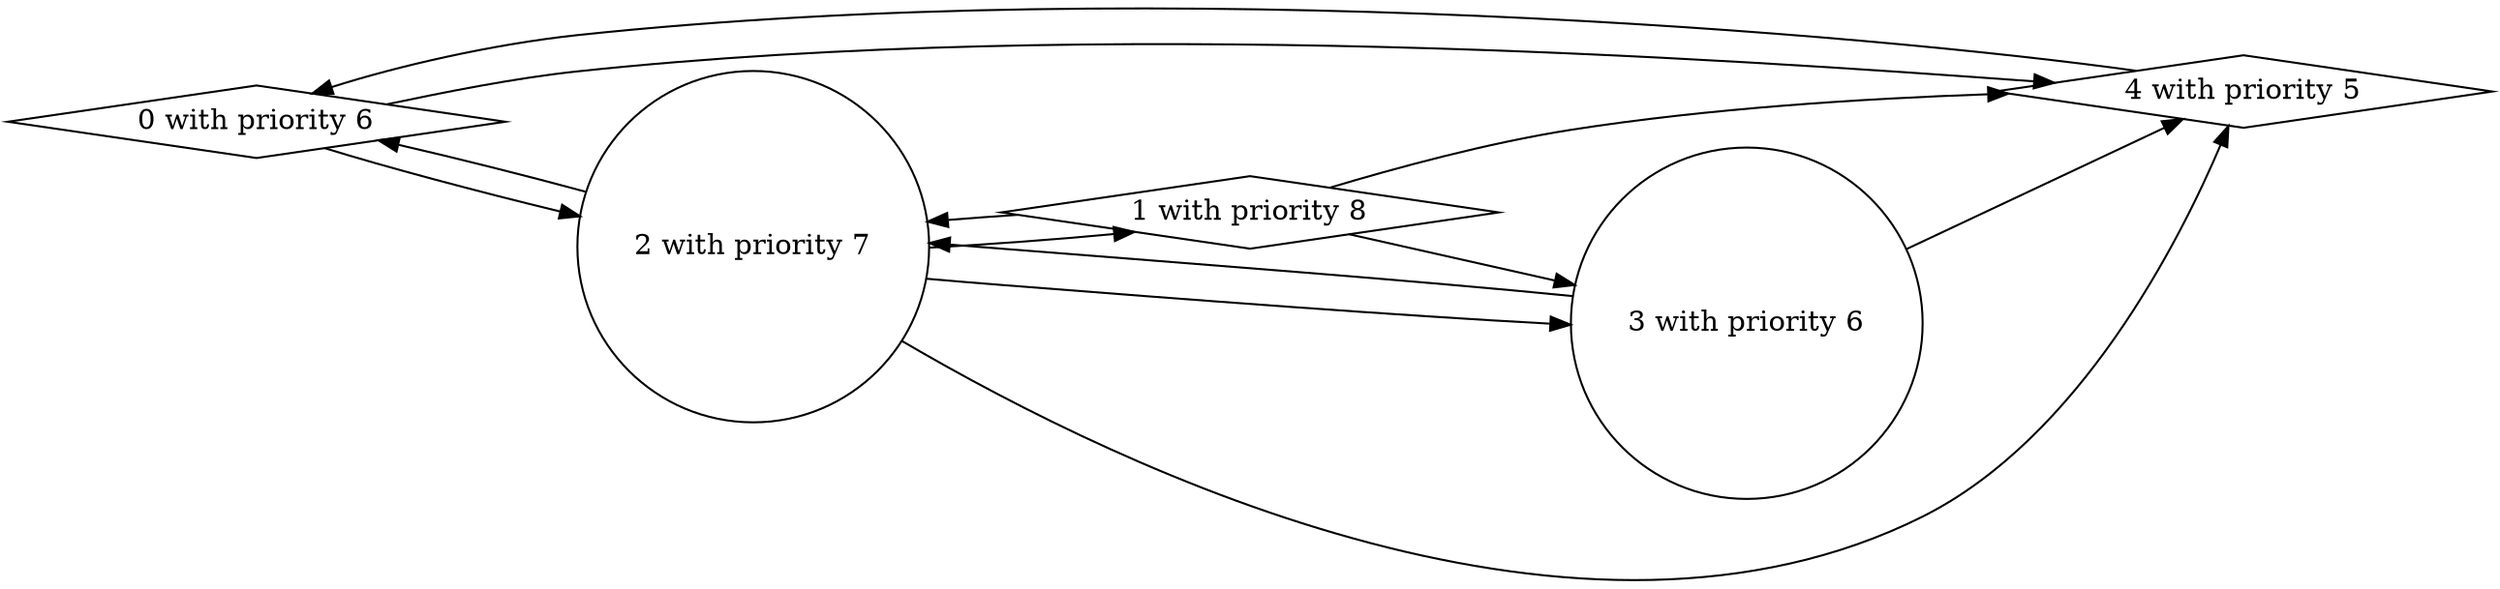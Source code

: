 digraph {
graph [rankdir=LR]
0 [shape=diamond, label="0 with priority 6"]
4 [shape=diamond, label="4 with priority 5"]
1 [shape=diamond, label="1 with priority 8"]
3 [shape=circle, label="3 with priority 6"]
2 [shape=circle, label="2 with priority 7"]
0 -> 4;
0 -> 2;
4 -> 0;
1 -> 2;
1 -> 4;
1 -> 3;
3 -> 4;
3 -> 2;
2 -> 3;
2 -> 1;
2 -> 0;
2 -> 4;
}